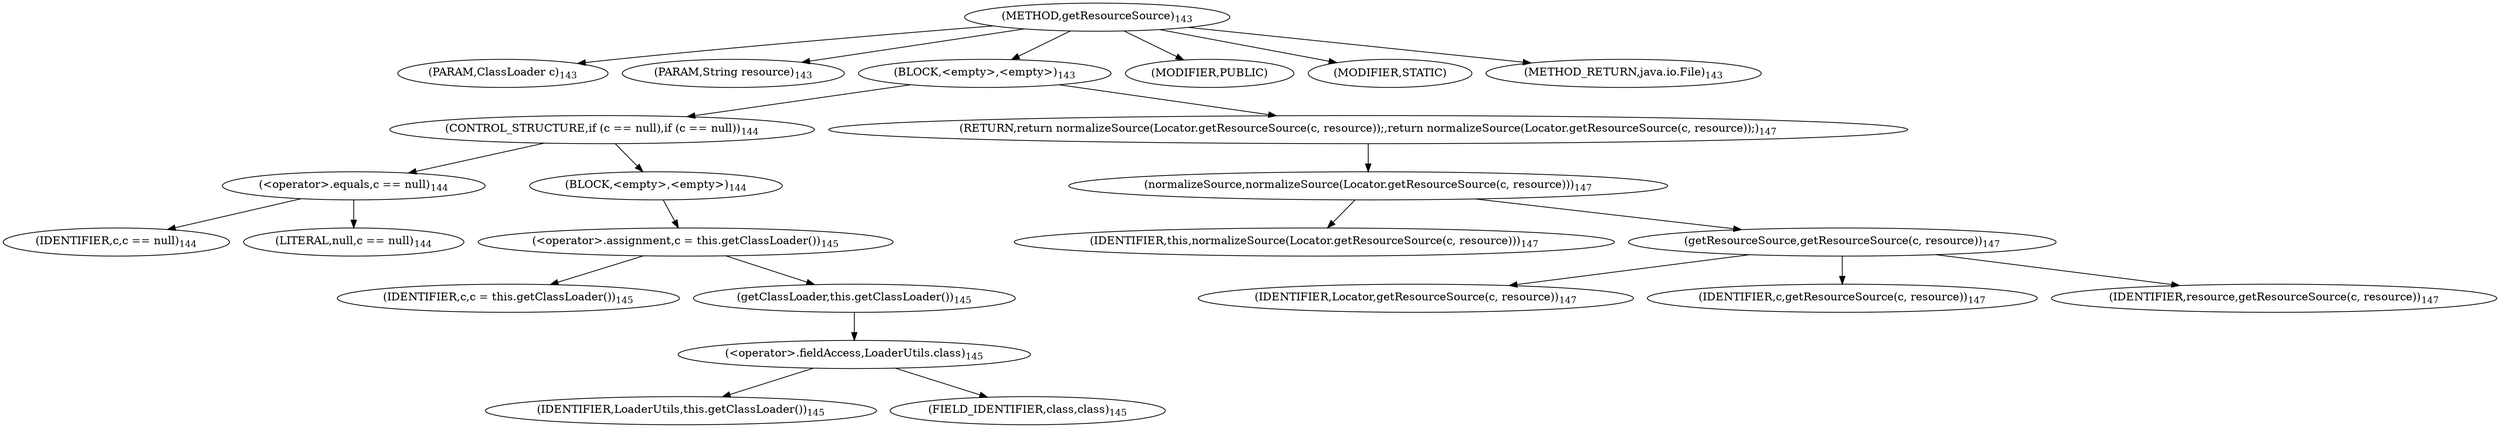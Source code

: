 digraph "getResourceSource" {  
"91" [label = <(METHOD,getResourceSource)<SUB>143</SUB>> ]
"92" [label = <(PARAM,ClassLoader c)<SUB>143</SUB>> ]
"93" [label = <(PARAM,String resource)<SUB>143</SUB>> ]
"94" [label = <(BLOCK,&lt;empty&gt;,&lt;empty&gt;)<SUB>143</SUB>> ]
"95" [label = <(CONTROL_STRUCTURE,if (c == null),if (c == null))<SUB>144</SUB>> ]
"96" [label = <(&lt;operator&gt;.equals,c == null)<SUB>144</SUB>> ]
"97" [label = <(IDENTIFIER,c,c == null)<SUB>144</SUB>> ]
"98" [label = <(LITERAL,null,c == null)<SUB>144</SUB>> ]
"99" [label = <(BLOCK,&lt;empty&gt;,&lt;empty&gt;)<SUB>144</SUB>> ]
"100" [label = <(&lt;operator&gt;.assignment,c = this.getClassLoader())<SUB>145</SUB>> ]
"101" [label = <(IDENTIFIER,c,c = this.getClassLoader())<SUB>145</SUB>> ]
"102" [label = <(getClassLoader,this.getClassLoader())<SUB>145</SUB>> ]
"103" [label = <(&lt;operator&gt;.fieldAccess,LoaderUtils.class)<SUB>145</SUB>> ]
"104" [label = <(IDENTIFIER,LoaderUtils,this.getClassLoader())<SUB>145</SUB>> ]
"105" [label = <(FIELD_IDENTIFIER,class,class)<SUB>145</SUB>> ]
"106" [label = <(RETURN,return normalizeSource(Locator.getResourceSource(c, resource));,return normalizeSource(Locator.getResourceSource(c, resource));)<SUB>147</SUB>> ]
"107" [label = <(normalizeSource,normalizeSource(Locator.getResourceSource(c, resource)))<SUB>147</SUB>> ]
"108" [label = <(IDENTIFIER,this,normalizeSource(Locator.getResourceSource(c, resource)))<SUB>147</SUB>> ]
"109" [label = <(getResourceSource,getResourceSource(c, resource))<SUB>147</SUB>> ]
"110" [label = <(IDENTIFIER,Locator,getResourceSource(c, resource))<SUB>147</SUB>> ]
"111" [label = <(IDENTIFIER,c,getResourceSource(c, resource))<SUB>147</SUB>> ]
"112" [label = <(IDENTIFIER,resource,getResourceSource(c, resource))<SUB>147</SUB>> ]
"113" [label = <(MODIFIER,PUBLIC)> ]
"114" [label = <(MODIFIER,STATIC)> ]
"115" [label = <(METHOD_RETURN,java.io.File)<SUB>143</SUB>> ]
  "91" -> "92" 
  "91" -> "93" 
  "91" -> "94" 
  "91" -> "113" 
  "91" -> "114" 
  "91" -> "115" 
  "94" -> "95" 
  "94" -> "106" 
  "95" -> "96" 
  "95" -> "99" 
  "96" -> "97" 
  "96" -> "98" 
  "99" -> "100" 
  "100" -> "101" 
  "100" -> "102" 
  "102" -> "103" 
  "103" -> "104" 
  "103" -> "105" 
  "106" -> "107" 
  "107" -> "108" 
  "107" -> "109" 
  "109" -> "110" 
  "109" -> "111" 
  "109" -> "112" 
}
